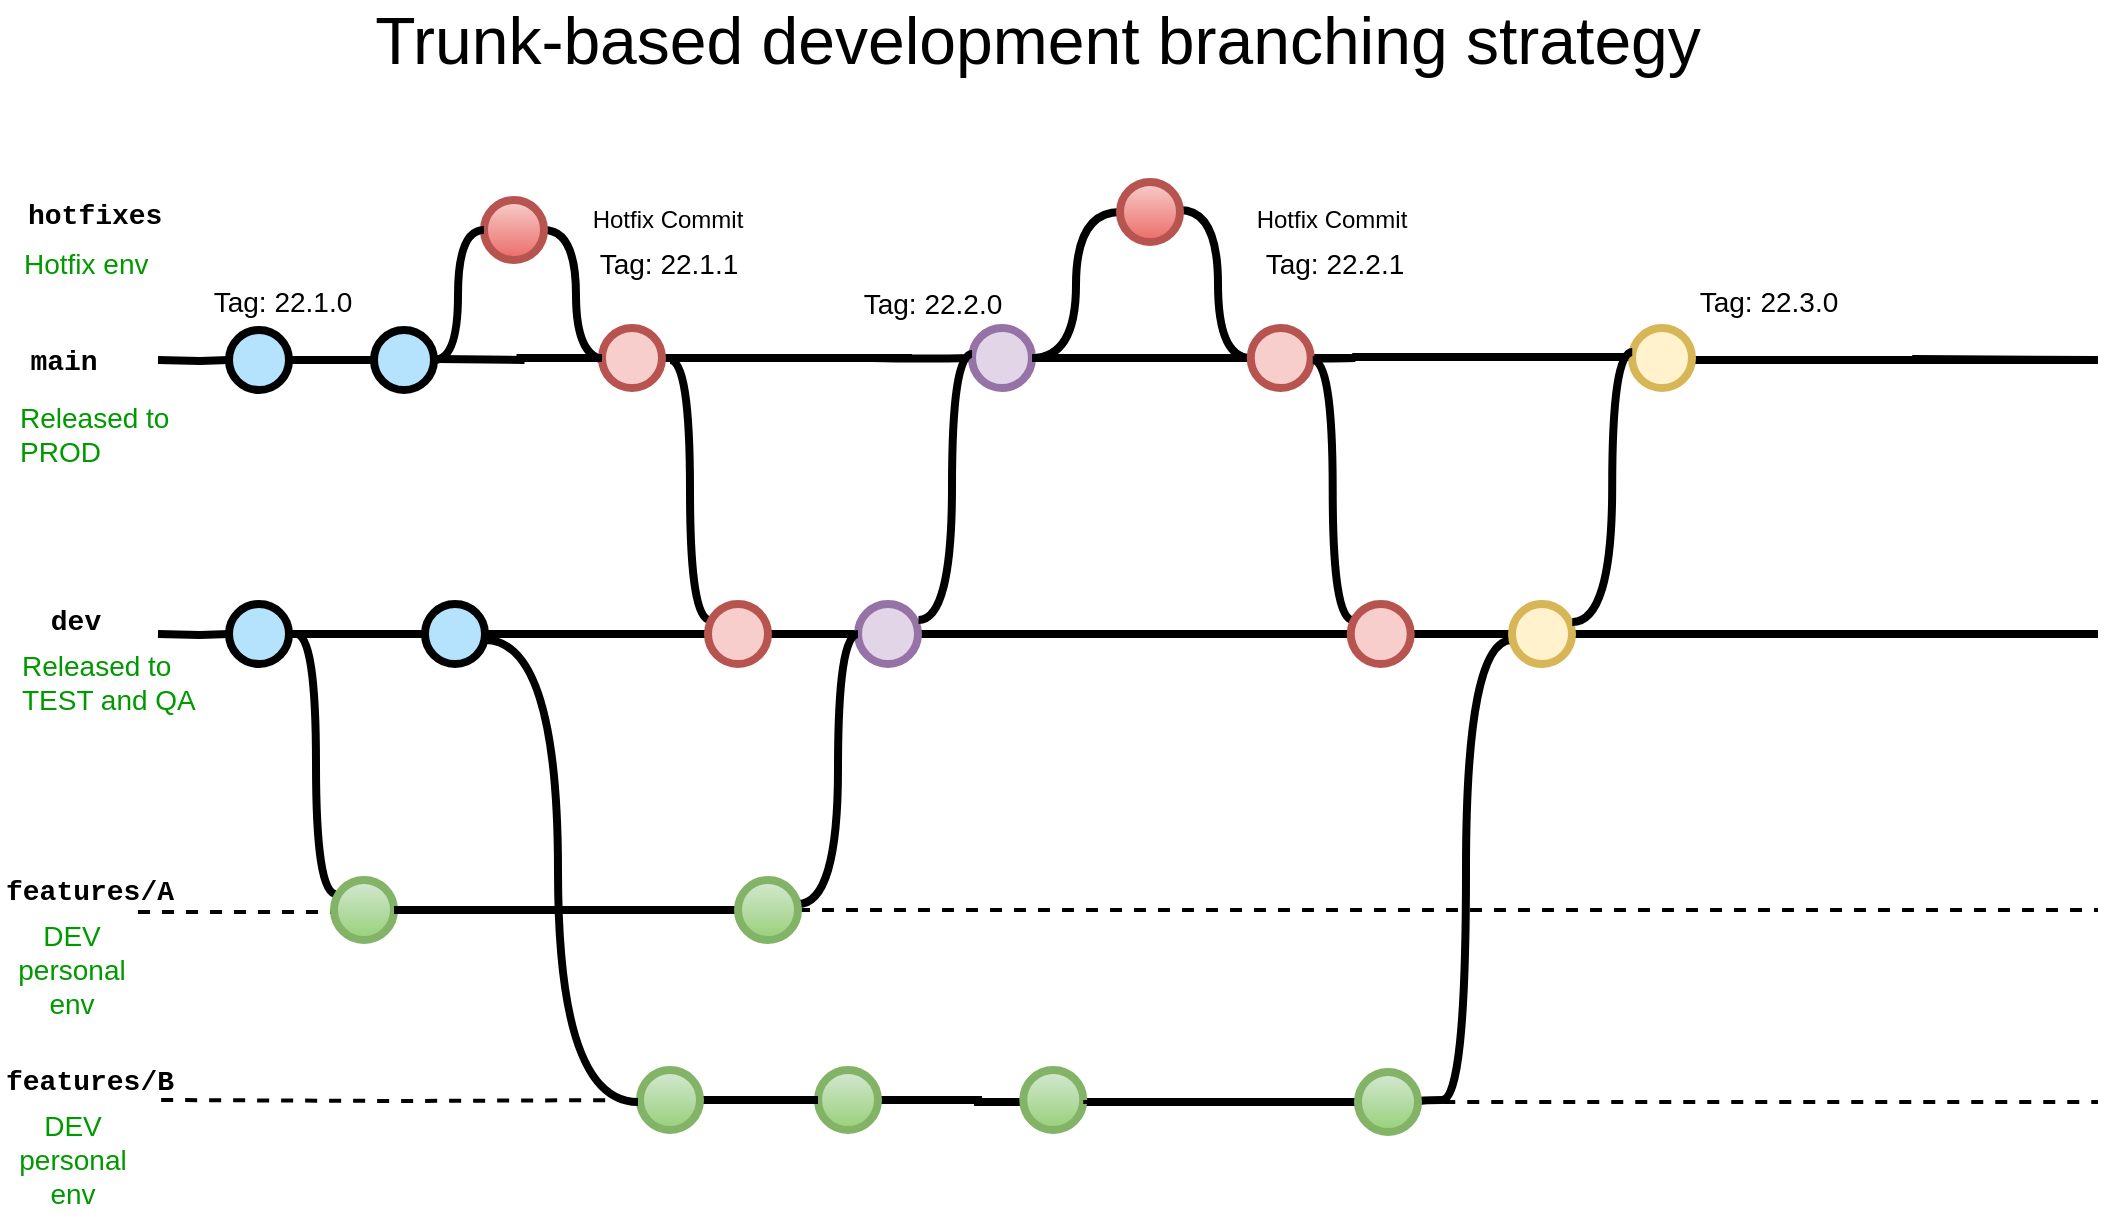 <mxfile version="20.8.18" type="github">
  <diagram id="53IQXVl9icCSp_Kw3Ib1" name="Page-1">
    <mxGraphModel dx="1047" dy="799" grid="1" gridSize="10" guides="1" tooltips="1" connect="1" arrows="1" fold="1" page="1" pageScale="1" pageWidth="1100" pageHeight="850" math="0" shadow="0">
      <root>
        <mxCell id="0" />
        <mxCell id="1" parent="0" />
        <mxCell id="fSnZ5vnYTslC5NarKmr_-11" value="Trunk-based development branching strategy" style="text;html=1;strokeColor=none;fillColor=none;align=center;verticalAlign=middle;whiteSpace=wrap;rounded=0;fontSize=33;fontColor=#000000;" parent="1" vertex="1">
          <mxGeometry x="155" y="20" width="790" height="40" as="geometry" />
        </mxCell>
        <mxCell id="9hBKPDzoitwpIBdzFDQ7-28" value="features/A" style="text;html=1;strokeColor=none;fillColor=none;align=center;verticalAlign=middle;whiteSpace=wrap;overflow=hidden;fontSize=14;fontStyle=1;fontFamily=Courier New;" parent="1" vertex="1">
          <mxGeometry x="31" y="455" width="90" height="20" as="geometry" />
        </mxCell>
        <mxCell id="ck4O1efFFyVbqovqOwfO-1" value="" style="edgeStyle=orthogonalEdgeStyle;rounded=0;html=1;jettySize=auto;orthogonalLoop=1;strokeWidth=4;endArrow=none;endFill=0;startArrow=none;" parent="1" source="ck4O1efFFyVbqovqOwfO-7" edge="1">
          <mxGeometry x="154.5" y="200" as="geometry">
            <mxPoint x="110" y="200" as="sourcePoint" />
            <mxPoint x="224.5" y="200" as="targetPoint" />
          </mxGeometry>
        </mxCell>
        <mxCell id="ck4O1efFFyVbqovqOwfO-2" value="main" style="text;html=1;strokeColor=none;fillColor=none;align=center;verticalAlign=middle;whiteSpace=wrap;overflow=hidden;fontSize=14;fontStyle=1;fontFamily=Courier New;" parent="1" vertex="1">
          <mxGeometry x="38" y="190" width="50" height="20" as="geometry" />
        </mxCell>
        <mxCell id="ck4O1efFFyVbqovqOwfO-4" value="Released to PROD" style="text;html=1;strokeColor=none;fillColor=none;align=left;verticalAlign=middle;whiteSpace=wrap;overflow=hidden;fontSize=14;fontStyle=0;fontColor=#009900;" parent="1" vertex="1">
          <mxGeometry x="39.06" y="214" width="80.94" height="46" as="geometry" />
        </mxCell>
        <mxCell id="ck4O1efFFyVbqovqOwfO-5" value="" style="edgeStyle=orthogonalEdgeStyle;rounded=0;html=1;jettySize=auto;orthogonalLoop=1;plain-blue;endArrow=none;endFill=0;strokeWidth=4;strokeColor=#000000;startArrow=none;exitX=1;exitY=0.5;exitDx=0;exitDy=0;exitPerimeter=0;" parent="1" source="ck4O1efFFyVbqovqOwfO-34" edge="1">
          <mxGeometry x="204.12" y="199" as="geometry">
            <mxPoint x="487" y="199" as="targetPoint" />
          </mxGeometry>
        </mxCell>
        <mxCell id="ck4O1efFFyVbqovqOwfO-8" value="" style="edgeStyle=orthogonalEdgeStyle;curved=1;rounded=0;orthogonalLoop=1;jettySize=auto;html=1;endArrow=none;endFill=0;strokeWidth=4;fontFamily=Courier New;fontSize=16;" parent="1" target="ck4O1efFFyVbqovqOwfO-12" edge="1">
          <mxGeometry relative="1" as="geometry">
            <mxPoint x="467" y="199" as="sourcePoint" />
          </mxGeometry>
        </mxCell>
        <mxCell id="ck4O1efFFyVbqovqOwfO-10" value="" style="edgeStyle=orthogonalEdgeStyle;curved=1;rounded=0;orthogonalLoop=1;jettySize=auto;html=1;endArrow=none;endFill=0;strokeWidth=4;fontFamily=Courier New;fontSize=16;startArrow=none;" parent="1" source="ck4O1efFFyVbqovqOwfO-15" edge="1">
          <mxGeometry relative="1" as="geometry">
            <mxPoint x="707" y="199" as="targetPoint" />
          </mxGeometry>
        </mxCell>
        <mxCell id="ck4O1efFFyVbqovqOwfO-11" value="" style="edgeStyle=orthogonalEdgeStyle;curved=1;rounded=0;orthogonalLoop=1;jettySize=auto;html=1;endArrow=none;endFill=0;strokeWidth=4;fontFamily=Courier New;fontSize=16;entryX=0;entryY=0.5;entryDx=0;entryDy=0;entryPerimeter=0;" parent="1" source="ck4O1efFFyVbqovqOwfO-12" target="ck4O1efFFyVbqovqOwfO-25" edge="1">
          <mxGeometry relative="1" as="geometry">
            <mxPoint x="589.12" y="294" as="targetPoint" />
          </mxGeometry>
        </mxCell>
        <mxCell id="ck4O1efFFyVbqovqOwfO-12" value="" style="verticalLabelPosition=bottom;verticalAlign=top;html=1;strokeWidth=4;shape=mxgraph.flowchart.on-page_reference;strokeColor=#9673a6;fillColor=#e1d5e7;" parent="1" vertex="1">
          <mxGeometry x="517" y="184" width="30" height="30" as="geometry" />
        </mxCell>
        <mxCell id="ck4O1efFFyVbqovqOwfO-13" value="" style="edgeStyle=orthogonalEdgeStyle;curved=1;rounded=0;orthogonalLoop=1;jettySize=auto;html=1;endArrow=none;endFill=0;strokeWidth=4;fontFamily=Courier New;fontSize=16;" parent="1" target="ck4O1efFFyVbqovqOwfO-15" edge="1">
          <mxGeometry relative="1" as="geometry">
            <mxPoint x="708.62" y="199" as="sourcePoint" />
          </mxGeometry>
        </mxCell>
        <mxCell id="ck4O1efFFyVbqovqOwfO-22" value="Tag: 22.1.0" style="text;html=1;strokeColor=none;fillColor=none;align=center;verticalAlign=middle;whiteSpace=wrap;overflow=hidden;fontSize=14;" parent="1" vertex="1">
          <mxGeometry x="127" y="160" width="91" height="20" as="geometry" />
        </mxCell>
        <mxCell id="ck4O1efFFyVbqovqOwfO-24" value="" style="edgeStyle=orthogonalEdgeStyle;curved=1;rounded=0;orthogonalLoop=1;jettySize=auto;html=1;endArrow=none;endFill=0;strokeWidth=4;fontFamily=Courier New;fontSize=16;entryX=0;entryY=0.5;entryDx=0;entryDy=0;entryPerimeter=0;" parent="1" source="ck4O1efFFyVbqovqOwfO-25" target="ck4O1efFFyVbqovqOwfO-15" edge="1">
          <mxGeometry relative="1" as="geometry">
            <mxPoint x="801.87" y="279" as="targetPoint" />
            <Array as="points">
              <mxPoint x="640" y="125" />
              <mxPoint x="640" y="199" />
            </Array>
          </mxGeometry>
        </mxCell>
        <mxCell id="ck4O1efFFyVbqovqOwfO-25" value="" style="verticalLabelPosition=bottom;verticalAlign=top;html=1;strokeWidth=4;shape=mxgraph.flowchart.on-page_reference;plain-blue;gradientColor=#EA6B66;strokeColor=#B85450;fillColor=#F8CECC;" parent="1" vertex="1">
          <mxGeometry x="591.0" y="111" width="30" height="30" as="geometry" />
        </mxCell>
        <mxCell id="ck4O1efFFyVbqovqOwfO-26" value="Hotfix Commit" style="text;html=1;strokeColor=none;fillColor=none;align=center;verticalAlign=middle;whiteSpace=wrap;overflow=hidden;" parent="1" vertex="1">
          <mxGeometry x="657.37" y="115" width="80" height="30" as="geometry" />
        </mxCell>
        <mxCell id="ck4O1efFFyVbqovqOwfO-27" value="Tag: 22.2.1" style="text;html=1;strokeColor=none;fillColor=none;align=center;verticalAlign=middle;whiteSpace=wrap;overflow=hidden;fontSize=14;" parent="1" vertex="1">
          <mxGeometry x="657.37" y="141" width="82.63" height="20" as="geometry" />
        </mxCell>
        <mxCell id="_r8tFfjNaQo8byVIqAFJ-7" value="Hotfix Commit" style="text;html=1;strokeColor=none;fillColor=none;align=center;verticalAlign=middle;whiteSpace=wrap;overflow=hidden;" parent="1" vertex="1">
          <mxGeometry x="325" y="114" width="80" height="31" as="geometry" />
        </mxCell>
        <mxCell id="_r8tFfjNaQo8byVIqAFJ-19" value="" style="edgeStyle=orthogonalEdgeStyle;curved=1;rounded=0;orthogonalLoop=1;jettySize=auto;html=1;endArrow=none;endFill=0;strokeWidth=4;fontFamily=Courier New;fontSize=16;" parent="1" source="ck4O1efFFyVbqovqOwfO-12" target="ck4O1efFFyVbqovqOwfO-15" edge="1">
          <mxGeometry relative="1" as="geometry">
            <mxPoint x="547" y="199" as="sourcePoint" />
            <mxPoint x="707" y="199" as="targetPoint" />
          </mxGeometry>
        </mxCell>
        <mxCell id="ck4O1efFFyVbqovqOwfO-15" value="" style="verticalLabelPosition=bottom;verticalAlign=top;html=1;strokeWidth=4;shape=mxgraph.flowchart.on-page_reference;strokeColor=#b85450;fillColor=#f8cecc;" parent="1" vertex="1">
          <mxGeometry x="656.37" y="184" width="30" height="30" as="geometry" />
        </mxCell>
        <mxCell id="_r8tFfjNaQo8byVIqAFJ-22" value="Tag: 22.1.1" style="text;html=1;strokeColor=none;fillColor=none;align=center;verticalAlign=middle;whiteSpace=wrap;overflow=hidden;fontSize=14;" parent="1" vertex="1">
          <mxGeometry x="319.5" y="141" width="91" height="20" as="geometry" />
        </mxCell>
        <mxCell id="_r8tFfjNaQo8byVIqAFJ-24" value="" style="edgeStyle=orthogonalEdgeStyle;rounded=0;html=1;jettySize=auto;orthogonalLoop=1;plain-blue;endArrow=none;endFill=0;strokeWidth=4;strokeColor=#000000;startArrow=none;" parent="1" edge="1">
          <mxGeometry x="564.24" y="198.5" as="geometry">
            <mxPoint x="707.12" y="198.5" as="sourcePoint" />
            <mxPoint x="847.12" y="198.5" as="targetPoint" />
          </mxGeometry>
        </mxCell>
        <mxCell id="_r8tFfjNaQo8byVIqAFJ-27" value="" style="edgeStyle=orthogonalEdgeStyle;rounded=0;html=1;jettySize=auto;orthogonalLoop=1;plain-blue;endArrow=none;endFill=0;strokeWidth=4;strokeColor=#000000;startArrow=none;" parent="1" source="_r8tFfjNaQo8byVIqAFJ-25" edge="1">
          <mxGeometry x="704.24" y="199.5" as="geometry">
            <mxPoint x="847.12" y="199.5" as="sourcePoint" />
            <mxPoint x="987.12" y="199.5" as="targetPoint" />
            <Array as="points">
              <mxPoint x="1080" y="200" />
              <mxPoint x="1080" y="200" />
            </Array>
          </mxGeometry>
        </mxCell>
        <mxCell id="_r8tFfjNaQo8byVIqAFJ-40" value="" style="edgeStyle=orthogonalEdgeStyle;curved=1;rounded=0;orthogonalLoop=1;jettySize=auto;html=1;endArrow=none;endFill=0;strokeWidth=4;fontFamily=Courier New;fontSize=16;entryX=0;entryY=0.5;entryDx=0;entryDy=0;entryPerimeter=0;startArrow=none;" parent="1" source="_r8tFfjNaQo8byVIqAFJ-6" edge="1">
          <mxGeometry relative="1" as="geometry">
            <mxPoint x="334.87" y="200" as="targetPoint" />
            <mxPoint x="295.5" y="266" as="sourcePoint" />
            <Array as="points">
              <mxPoint x="319" y="200" />
            </Array>
          </mxGeometry>
        </mxCell>
        <mxCell id="pDLgfkYLmZ7nKOtSb_zo-12" value="hotfixes" style="text;html=1;strokeColor=none;fillColor=none;align=left;verticalAlign=middle;whiteSpace=wrap;overflow=hidden;fontSize=14;fontStyle=1;fontFamily=Courier New;" parent="1" vertex="1">
          <mxGeometry x="43.25" y="117" width="73.62" height="20" as="geometry" />
        </mxCell>
        <mxCell id="YvMvGw8tSOt4RGlKbDvN-7" value="" style="edgeStyle=orthogonalEdgeStyle;rounded=0;html=1;jettySize=auto;orthogonalLoop=1;plain-blue;endArrow=none;endFill=0;strokeWidth=4;strokeColor=#000000;startArrow=none;" parent="1" source="YvMvGw8tSOt4RGlKbDvN-18" edge="1">
          <mxGeometry x="-13.88" y="337" as="geometry">
            <mxPoint x="1080" y="337" as="targetPoint" />
            <mxPoint x="110" y="337" as="sourcePoint" />
          </mxGeometry>
        </mxCell>
        <mxCell id="YvMvGw8tSOt4RGlKbDvN-8" value="dev" style="text;html=1;strokeColor=none;fillColor=none;align=center;verticalAlign=middle;whiteSpace=wrap;overflow=hidden;fontSize=14;fontStyle=1;fontFamily=Courier New;" parent="1" vertex="1">
          <mxGeometry x="38" y="320" width="62" height="20" as="geometry" />
        </mxCell>
        <mxCell id="YvMvGw8tSOt4RGlKbDvN-10" value="Released to TEST and QA" style="text;html=1;strokeColor=none;fillColor=none;align=left;verticalAlign=middle;whiteSpace=wrap;overflow=hidden;fontSize=14;fontStyle=0;fontColor=#009900;" parent="1" vertex="1">
          <mxGeometry x="40.06" y="341" width="102" height="39" as="geometry" />
        </mxCell>
        <mxCell id="_r8tFfjNaQo8byVIqAFJ-6" value="" style="verticalLabelPosition=bottom;verticalAlign=top;html=1;strokeWidth=4;shape=mxgraph.flowchart.on-page_reference;plain-blue;gradientColor=#EA6B66;strokeColor=#B85450;fillColor=#F8CECC;" parent="1" vertex="1">
          <mxGeometry x="273.0" y="120" width="30" height="30" as="geometry" />
        </mxCell>
        <mxCell id="YvMvGw8tSOt4RGlKbDvN-13" value="" style="edgeStyle=orthogonalEdgeStyle;rounded=0;html=1;jettySize=auto;orthogonalLoop=1;plain-blue;endArrow=none;endFill=0;strokeWidth=4;strokeColor=#000000;startArrow=none;" parent="1" target="YvMvGw8tSOt4RGlKbDvN-12" edge="1">
          <mxGeometry x="-13.88" y="337" as="geometry">
            <mxPoint x="1080" y="337" as="targetPoint" />
            <mxPoint x="110" y="337" as="sourcePoint" />
          </mxGeometry>
        </mxCell>
        <mxCell id="YvMvGw8tSOt4RGlKbDvN-12" value="" style="verticalLabelPosition=bottom;verticalAlign=top;html=1;strokeWidth=4;shape=mxgraph.flowchart.on-page_reference;plain-blue;gradientColor=none;fillColor=#B5E3Fe;strokeColor=#000000;" parent="1" vertex="1">
          <mxGeometry x="145.5" y="322" width="30" height="30" as="geometry" />
        </mxCell>
        <mxCell id="YvMvGw8tSOt4RGlKbDvN-20" value="" style="edgeStyle=orthogonalEdgeStyle;rounded=0;html=1;jettySize=auto;orthogonalLoop=1;plain-blue;endArrow=none;endFill=0;strokeWidth=4;strokeColor=#000000;startArrow=none;" parent="1" source="YvMvGw8tSOt4RGlKbDvN-29" target="YvMvGw8tSOt4RGlKbDvN-18" edge="1">
          <mxGeometry x="-13.88" y="337" as="geometry">
            <mxPoint x="1080" y="337" as="targetPoint" />
            <mxPoint x="205.5" y="337" as="sourcePoint" />
          </mxGeometry>
        </mxCell>
        <mxCell id="YvMvGw8tSOt4RGlKbDvN-18" value="" style="verticalLabelPosition=bottom;verticalAlign=top;html=1;strokeWidth=4;shape=mxgraph.flowchart.on-page_reference;strokeColor=#9673a6;fillColor=#e1d5e7;" parent="1" vertex="1">
          <mxGeometry x="460" y="322" width="30" height="30" as="geometry" />
        </mxCell>
        <mxCell id="YvMvGw8tSOt4RGlKbDvN-21" style="edgeStyle=orthogonalEdgeStyle;curved=1;rounded=0;html=1;entryX=0;entryY=0.5;entryPerimeter=0;endArrow=none;endFill=0;jettySize=auto;orthogonalLoop=1;strokeWidth=4;fontSize=15;entryDx=0;entryDy=0;exitX=1;exitY=0.5;exitDx=0;exitDy=0;exitPerimeter=0;" parent="1" edge="1">
          <mxGeometry relative="1" as="geometry">
            <mxPoint x="460" y="337" as="targetPoint" />
            <Array as="points">
              <mxPoint x="450" y="472" />
              <mxPoint x="450" y="337" />
            </Array>
            <mxPoint x="430" y="472" as="sourcePoint" />
          </mxGeometry>
        </mxCell>
        <mxCell id="YvMvGw8tSOt4RGlKbDvN-27" style="edgeStyle=orthogonalEdgeStyle;curved=1;rounded=0;html=1;entryX=0;entryY=0.5;entryPerimeter=0;endArrow=none;endFill=0;jettySize=auto;orthogonalLoop=1;strokeWidth=4;fontSize=15;entryDx=0;entryDy=0;" parent="1" edge="1">
          <mxGeometry relative="1" as="geometry">
            <mxPoint x="179" y="337" as="targetPoint" />
            <Array as="points">
              <mxPoint x="189" y="337" />
            </Array>
            <mxPoint x="199" y="467" as="sourcePoint" />
          </mxGeometry>
        </mxCell>
        <mxCell id="YvMvGw8tSOt4RGlKbDvN-28" style="edgeStyle=orthogonalEdgeStyle;curved=1;rounded=0;html=1;entryX=0;entryY=0.5;entryPerimeter=0;endArrow=none;endFill=0;jettySize=auto;orthogonalLoop=1;strokeWidth=4;fontSize=15;entryDx=0;entryDy=0;" parent="1" edge="1">
          <mxGeometry relative="1" as="geometry">
            <mxPoint x="366" y="200" as="targetPoint" />
            <Array as="points">
              <mxPoint x="376" y="200" />
            </Array>
            <mxPoint x="386" y="330" as="sourcePoint" />
          </mxGeometry>
        </mxCell>
        <mxCell id="YvMvGw8tSOt4RGlKbDvN-31" value="" style="edgeStyle=orthogonalEdgeStyle;rounded=0;html=1;jettySize=auto;orthogonalLoop=1;plain-blue;endArrow=none;endFill=0;strokeWidth=4;strokeColor=#000000;startArrow=none;" parent="1" source="YvMvGw8tSOt4RGlKbDvN-12" target="YvMvGw8tSOt4RGlKbDvN-29" edge="1">
          <mxGeometry x="-13.88" y="337" as="geometry">
            <mxPoint x="460" y="337" as="targetPoint" />
            <mxPoint x="205.5" y="337" as="sourcePoint" />
          </mxGeometry>
        </mxCell>
        <mxCell id="YvMvGw8tSOt4RGlKbDvN-29" value="" style="verticalLabelPosition=bottom;verticalAlign=top;html=1;strokeWidth=4;shape=mxgraph.flowchart.on-page_reference;strokeColor=#b85450;fillColor=#f8cecc;" parent="1" vertex="1">
          <mxGeometry x="385" y="322" width="30" height="30" as="geometry" />
        </mxCell>
        <mxCell id="ck4O1efFFyVbqovqOwfO-34" value="" style="verticalLabelPosition=bottom;verticalAlign=top;html=1;strokeWidth=4;shape=mxgraph.flowchart.on-page_reference;fillColor=#f8cecc;strokeColor=#b85450;" parent="1" vertex="1">
          <mxGeometry x="332" y="184" width="30" height="30" as="geometry" />
        </mxCell>
        <mxCell id="YvMvGw8tSOt4RGlKbDvN-41" style="edgeStyle=orthogonalEdgeStyle;curved=1;rounded=0;html=1;entryX=0;entryY=0.5;entryPerimeter=0;endArrow=none;endFill=0;jettySize=auto;orthogonalLoop=1;strokeWidth=4;fontSize=15;entryDx=0;entryDy=0;exitX=0.75;exitY=0;exitDx=0;exitDy=0;" parent="1" edge="1">
          <mxGeometry relative="1" as="geometry">
            <mxPoint x="517" y="197" as="targetPoint" />
            <Array as="points">
              <mxPoint x="507" y="330" />
              <mxPoint x="507" y="197" />
            </Array>
            <mxPoint x="490.25" y="330" as="sourcePoint" />
          </mxGeometry>
        </mxCell>
        <mxCell id="YvMvGw8tSOt4RGlKbDvN-42" style="edgeStyle=orthogonalEdgeStyle;curved=1;rounded=0;html=1;endArrow=none;endFill=0;jettySize=auto;orthogonalLoop=1;strokeWidth=4;fontSize=15;exitX=1;exitY=0.5;exitDx=0;exitDy=0;exitPerimeter=0;" parent="1" edge="1" source="Sn_b6BLtuQmuvxoxsvPE-16">
          <mxGeometry relative="1" as="geometry">
            <mxPoint x="787" y="340" as="targetPoint" />
            <Array as="points">
              <mxPoint x="740" y="570" />
              <mxPoint x="764" y="570" />
              <mxPoint x="764" y="340" />
            </Array>
            <mxPoint x="740" y="560" as="sourcePoint" />
          </mxGeometry>
        </mxCell>
        <mxCell id="YvMvGw8tSOt4RGlKbDvN-43" value="" style="verticalLabelPosition=bottom;verticalAlign=top;html=1;strokeWidth=4;shape=mxgraph.flowchart.on-page_reference;strokeColor=#d6b656;fillColor=#fff2cc;" parent="1" vertex="1">
          <mxGeometry x="787" y="322" width="30" height="30" as="geometry" />
        </mxCell>
        <mxCell id="_r8tFfjNaQo8byVIqAFJ-25" value="" style="verticalLabelPosition=bottom;verticalAlign=top;html=1;strokeWidth=4;shape=mxgraph.flowchart.on-page_reference;fillColor=#fff2cc;strokeColor=#d6b656;" parent="1" vertex="1">
          <mxGeometry x="847" y="184" width="30" height="30" as="geometry" />
        </mxCell>
        <mxCell id="YvMvGw8tSOt4RGlKbDvN-45" style="edgeStyle=orthogonalEdgeStyle;curved=1;rounded=0;html=1;entryX=0;entryY=0.5;entryPerimeter=0;endArrow=none;endFill=0;jettySize=auto;orthogonalLoop=1;strokeWidth=4;fontSize=15;entryDx=0;entryDy=0;exitX=1;exitY=0.5;exitDx=0;exitDy=0;exitPerimeter=0;" parent="1" edge="1">
          <mxGeometry relative="1" as="geometry">
            <mxPoint x="847.12" y="196" as="targetPoint" />
            <Array as="points">
              <mxPoint x="837.12" y="331" />
              <mxPoint x="837.12" y="196" />
            </Array>
            <mxPoint x="817.12" y="331" as="sourcePoint" />
          </mxGeometry>
        </mxCell>
        <mxCell id="kWK_K31KorMhjqKaLNin-1" value="" style="edgeStyle=orthogonalEdgeStyle;rounded=0;html=1;jettySize=auto;orthogonalLoop=1;strokeWidth=4;endArrow=none;endFill=0;" parent="1" target="ck4O1efFFyVbqovqOwfO-7" edge="1">
          <mxGeometry x="154.5" y="200" as="geometry">
            <mxPoint x="110" y="200" as="sourcePoint" />
            <mxPoint x="224.5" y="200" as="targetPoint" />
          </mxGeometry>
        </mxCell>
        <mxCell id="ck4O1efFFyVbqovqOwfO-7" value="" style="verticalLabelPosition=bottom;verticalAlign=top;html=1;strokeWidth=4;shape=mxgraph.flowchart.on-page_reference;plain-blue;gradientColor=none;fillColor=#B5E3Fe;strokeColor=#000000;" parent="1" vertex="1">
          <mxGeometry x="145.5" y="185" width="30" height="30" as="geometry" />
        </mxCell>
        <mxCell id="kWK_K31KorMhjqKaLNin-6" value="" style="edgeStyle=orthogonalEdgeStyle;rounded=0;orthogonalLoop=1;jettySize=auto;html=1;endArrow=none;endFill=0;" parent="1" source="kWK_K31KorMhjqKaLNin-4" target="ck4O1efFFyVbqovqOwfO-7" edge="1">
          <mxGeometry relative="1" as="geometry" />
        </mxCell>
        <mxCell id="kWK_K31KorMhjqKaLNin-4" value="" style="verticalLabelPosition=bottom;verticalAlign=top;html=1;strokeWidth=4;shape=mxgraph.flowchart.on-page_reference;plain-blue;gradientColor=none;fillColor=#B5E3Fe;strokeColor=#000000;" parent="1" vertex="1">
          <mxGeometry x="218" y="185" width="30" height="30" as="geometry" />
        </mxCell>
        <mxCell id="kWK_K31KorMhjqKaLNin-5" value="" style="edgeStyle=orthogonalEdgeStyle;curved=1;rounded=0;orthogonalLoop=1;jettySize=auto;html=1;endArrow=none;endFill=0;strokeWidth=4;fontFamily=Courier New;fontSize=16;entryX=0;entryY=0.5;entryDx=0;entryDy=0;entryPerimeter=0;" parent="1" edge="1">
          <mxGeometry relative="1" as="geometry">
            <mxPoint x="273" y="135" as="targetPoint" />
            <mxPoint x="248" y="200" as="sourcePoint" />
            <Array as="points">
              <mxPoint x="260" y="200" />
              <mxPoint x="260" y="135" />
            </Array>
          </mxGeometry>
        </mxCell>
        <mxCell id="kWK_K31KorMhjqKaLNin-9" value="" style="edgeStyle=orthogonalEdgeStyle;rounded=0;html=1;jettySize=auto;orthogonalLoop=1;plain-blue;endArrow=none;endFill=0;strokeWidth=4;strokeColor=#000000;startArrow=none;entryX=0;entryY=0.5;entryDx=0;entryDy=0;entryPerimeter=0;" parent="1" target="ck4O1efFFyVbqovqOwfO-34" edge="1">
          <mxGeometry x="67.74" y="199.5" as="geometry">
            <mxPoint x="319.5" y="199.5" as="targetPoint" />
            <mxPoint x="249.5" y="199.5" as="sourcePoint" />
          </mxGeometry>
        </mxCell>
        <mxCell id="kWK_K31KorMhjqKaLNin-10" style="edgeStyle=orthogonalEdgeStyle;curved=1;rounded=0;html=1;entryX=0;entryY=0.5;entryPerimeter=0;endArrow=none;endFill=0;jettySize=auto;orthogonalLoop=1;strokeWidth=4;fontSize=15;entryDx=0;entryDy=0;" parent="1" edge="1">
          <mxGeometry relative="1" as="geometry">
            <mxPoint x="687.37" y="200" as="targetPoint" />
            <Array as="points">
              <mxPoint x="697.37" y="200" />
            </Array>
            <mxPoint x="707.37" y="330" as="sourcePoint" />
          </mxGeometry>
        </mxCell>
        <mxCell id="kWK_K31KorMhjqKaLNin-11" value="" style="verticalLabelPosition=bottom;verticalAlign=top;html=1;strokeWidth=4;shape=mxgraph.flowchart.on-page_reference;strokeColor=#b85450;fillColor=#f8cecc;" parent="1" vertex="1">
          <mxGeometry x="706.37" y="322" width="30" height="30" as="geometry" />
        </mxCell>
        <mxCell id="BjCNHWIiZIz2SVIGU6dc-6" value="Hotfix env" style="text;html=1;strokeColor=none;fillColor=none;align=left;verticalAlign=middle;whiteSpace=wrap;overflow=hidden;fontSize=14;fontStyle=0;fontColor=#009900;" parent="1" vertex="1">
          <mxGeometry x="41" y="141" width="72" height="20" as="geometry" />
        </mxCell>
        <mxCell id="Sn_b6BLtuQmuvxoxsvPE-1" value="DEV personal env" style="text;html=1;strokeColor=none;fillColor=none;align=center;verticalAlign=middle;whiteSpace=wrap;overflow=hidden;fontSize=14;fontStyle=0;fontColor=#009900;" vertex="1" parent="1">
          <mxGeometry x="33.81" y="570" width="67.25" height="60" as="geometry" />
        </mxCell>
        <mxCell id="Sn_b6BLtuQmuvxoxsvPE-2" value="" style="edgeStyle=orthogonalEdgeStyle;rounded=0;html=1;jettySize=auto;orthogonalLoop=1;plain-blue;endArrow=none;endFill=0;strokeWidth=2;strokeColor=#000000;startArrow=none;dashed=1;" edge="1" parent="1" source="Sn_b6BLtuQmuvxoxsvPE-7">
          <mxGeometry x="-117.38" y="472" as="geometry">
            <mxPoint x="1080" y="475" as="targetPoint" />
            <mxPoint x="100" y="476" as="sourcePoint" />
            <Array as="points">
              <mxPoint x="1042" y="475" />
            </Array>
          </mxGeometry>
        </mxCell>
        <mxCell id="Sn_b6BLtuQmuvxoxsvPE-3" value="DEV personal env" style="text;html=1;strokeColor=none;fillColor=none;align=center;verticalAlign=middle;whiteSpace=wrap;overflow=hidden;fontSize=14;fontStyle=0;fontColor=#009900;" vertex="1" parent="1">
          <mxGeometry x="33.81" y="475" width="66.19" height="59" as="geometry" />
        </mxCell>
        <mxCell id="Sn_b6BLtuQmuvxoxsvPE-4" value="" style="edgeStyle=orthogonalEdgeStyle;rounded=0;html=1;jettySize=auto;orthogonalLoop=1;plain-blue;endArrow=none;endFill=0;strokeWidth=2;strokeColor=#000000;startArrow=none;dashed=1;" edge="1" parent="1" target="Sn_b6BLtuQmuvxoxsvPE-5">
          <mxGeometry x="-117.38" y="472" as="geometry">
            <mxPoint x="1080" y="475" as="targetPoint" />
            <mxPoint x="100" y="476" as="sourcePoint" />
            <Array as="points">
              <mxPoint x="320" y="476" />
              <mxPoint x="320" y="476" />
            </Array>
          </mxGeometry>
        </mxCell>
        <mxCell id="Sn_b6BLtuQmuvxoxsvPE-5" value="" style="verticalLabelPosition=bottom;verticalAlign=top;html=1;strokeWidth=4;shape=mxgraph.flowchart.on-page_reference;strokeColor=#82b366;fillColor=#d5e8d4;gradientColor=#97d077;" vertex="1" parent="1">
          <mxGeometry x="198" y="460" width="30" height="30" as="geometry" />
        </mxCell>
        <mxCell id="Sn_b6BLtuQmuvxoxsvPE-6" value="" style="edgeStyle=orthogonalEdgeStyle;rounded=0;html=1;jettySize=auto;orthogonalLoop=1;plain-blue;endArrow=none;endFill=0;strokeWidth=4;strokeColor=#000000;startArrow=none;" edge="1" parent="1" source="Sn_b6BLtuQmuvxoxsvPE-5" target="Sn_b6BLtuQmuvxoxsvPE-7">
          <mxGeometry x="-296.38" y="472" as="geometry">
            <mxPoint x="901" y="475" as="targetPoint" />
            <mxPoint x="243" y="475" as="sourcePoint" />
            <Array as="points" />
          </mxGeometry>
        </mxCell>
        <mxCell id="Sn_b6BLtuQmuvxoxsvPE-7" value="" style="verticalLabelPosition=bottom;verticalAlign=top;html=1;strokeWidth=4;shape=mxgraph.flowchart.on-page_reference;gradientColor=#97d077;strokeColor=#82b366;fillColor=#d5e8d4;" vertex="1" parent="1">
          <mxGeometry x="400" y="460" width="30" height="30" as="geometry" />
        </mxCell>
        <mxCell id="Sn_b6BLtuQmuvxoxsvPE-8" value="" style="edgeStyle=orthogonalEdgeStyle;rounded=0;orthogonalLoop=1;jettySize=auto;html=1;strokeWidth=4;endArrow=none;endFill=0;entryX=0;entryY=0.5;entryDx=0;entryDy=0;entryPerimeter=0;" edge="1" parent="1" source="Sn_b6BLtuQmuvxoxsvPE-9" target="Sn_b6BLtuQmuvxoxsvPE-16">
          <mxGeometry relative="1" as="geometry">
            <Array as="points">
              <mxPoint x="520" y="570" />
            </Array>
          </mxGeometry>
        </mxCell>
        <mxCell id="Sn_b6BLtuQmuvxoxsvPE-9" value="" style="verticalLabelPosition=bottom;verticalAlign=top;html=1;strokeWidth=4;shape=mxgraph.flowchart.on-page_reference;strokeColor=#82b366;fillColor=#d5e8d4;gradientColor=#97d077;" vertex="1" parent="1">
          <mxGeometry x="440" y="555" width="30" height="30" as="geometry" />
        </mxCell>
        <mxCell id="Sn_b6BLtuQmuvxoxsvPE-10" value="" style="verticalLabelPosition=bottom;verticalAlign=top;html=1;strokeWidth=4;shape=mxgraph.flowchart.on-page_reference;strokeColor=#82b366;fillColor=#d5e8d4;gradientColor=#97d077;" vertex="1" parent="1">
          <mxGeometry x="542.63" y="555" width="30" height="30" as="geometry" />
        </mxCell>
        <mxCell id="Sn_b6BLtuQmuvxoxsvPE-11" value="" style="edgeStyle=orthogonalEdgeStyle;rounded=0;html=1;jettySize=auto;orthogonalLoop=1;plain-blue;endArrow=none;endFill=0;strokeWidth=2;strokeColor=#000000;startArrow=none;dashed=1;" edge="1" parent="1">
          <mxGeometry x="-105.81" y="571" as="geometry">
            <mxPoint x="1080" y="571" as="targetPoint" />
            <mxPoint x="572.63" y="571" as="sourcePoint" />
            <Array as="points" />
          </mxGeometry>
        </mxCell>
        <mxCell id="Sn_b6BLtuQmuvxoxsvPE-12" value="" style="edgeStyle=orthogonalEdgeStyle;rounded=0;html=1;jettySize=auto;orthogonalLoop=1;plain-blue;endArrow=none;endFill=0;strokeWidth=2;strokeColor=#000000;startArrow=none;dashed=1;" edge="1" parent="1" target="Sn_b6BLtuQmuvxoxsvPE-14">
          <mxGeometry x="-105.81" y="566" as="geometry">
            <mxPoint x="357" y="570" as="targetPoint" />
            <mxPoint x="111.57" y="570" as="sourcePoint" />
            <Array as="points" />
          </mxGeometry>
        </mxCell>
        <mxCell id="Sn_b6BLtuQmuvxoxsvPE-13" value="" style="edgeStyle=orthogonalEdgeStyle;rounded=0;orthogonalLoop=1;jettySize=auto;html=1;strokeWidth=4;endArrow=none;endFill=0;" edge="1" parent="1" source="Sn_b6BLtuQmuvxoxsvPE-14" target="Sn_b6BLtuQmuvxoxsvPE-9">
          <mxGeometry relative="1" as="geometry" />
        </mxCell>
        <mxCell id="Sn_b6BLtuQmuvxoxsvPE-14" value="" style="verticalLabelPosition=bottom;verticalAlign=top;html=1;strokeWidth=4;shape=mxgraph.flowchart.on-page_reference;strokeColor=#82b366;fillColor=#d5e8d4;gradientColor=#97d077;" vertex="1" parent="1">
          <mxGeometry x="351" y="555" width="30" height="30" as="geometry" />
        </mxCell>
        <mxCell id="Sn_b6BLtuQmuvxoxsvPE-16" value="" style="verticalLabelPosition=bottom;verticalAlign=top;html=1;strokeWidth=4;shape=mxgraph.flowchart.on-page_reference;strokeColor=#82b366;fillColor=#d5e8d4;gradientColor=#97d077;" vertex="1" parent="1">
          <mxGeometry x="710" y="556" width="30" height="30" as="geometry" />
        </mxCell>
        <mxCell id="Sn_b6BLtuQmuvxoxsvPE-17" value="Tag: 22.2.0" style="text;html=1;strokeColor=none;fillColor=none;align=center;verticalAlign=middle;whiteSpace=wrap;overflow=hidden;fontSize=14;" vertex="1" parent="1">
          <mxGeometry x="451.63" y="161" width="91" height="20" as="geometry" />
        </mxCell>
        <mxCell id="Sn_b6BLtuQmuvxoxsvPE-18" value="" style="verticalLabelPosition=bottom;verticalAlign=top;html=1;strokeWidth=4;shape=mxgraph.flowchart.on-page_reference;plain-blue;gradientColor=none;fillColor=#B5E3Fe;strokeColor=#000000;" vertex="1" parent="1">
          <mxGeometry x="243.5" y="322" width="30" height="30" as="geometry" />
        </mxCell>
        <mxCell id="Sn_b6BLtuQmuvxoxsvPE-19" style="edgeStyle=orthogonalEdgeStyle;curved=1;rounded=0;html=1;endArrow=none;endFill=0;jettySize=auto;orthogonalLoop=1;strokeWidth=4;fontSize=15;" edge="1" parent="1">
          <mxGeometry relative="1" as="geometry">
            <mxPoint x="273.5" y="340" as="targetPoint" />
            <Array as="points">
              <mxPoint x="310" y="571" />
              <mxPoint x="310" y="340" />
            </Array>
            <mxPoint x="350" y="571" as="sourcePoint" />
          </mxGeometry>
        </mxCell>
        <mxCell id="Sn_b6BLtuQmuvxoxsvPE-21" value="Tag: 22.3.0" style="text;html=1;strokeColor=none;fillColor=none;align=center;verticalAlign=middle;whiteSpace=wrap;overflow=hidden;fontSize=14;" vertex="1" parent="1">
          <mxGeometry x="870" y="160" width="91" height="20" as="geometry" />
        </mxCell>
        <mxCell id="Sn_b6BLtuQmuvxoxsvPE-22" value="features/B" style="text;html=1;strokeColor=none;fillColor=none;align=center;verticalAlign=middle;whiteSpace=wrap;overflow=hidden;fontSize=14;fontStyle=1;fontFamily=Courier New;" vertex="1" parent="1">
          <mxGeometry x="31" y="550" width="90" height="20" as="geometry" />
        </mxCell>
      </root>
    </mxGraphModel>
  </diagram>
</mxfile>
